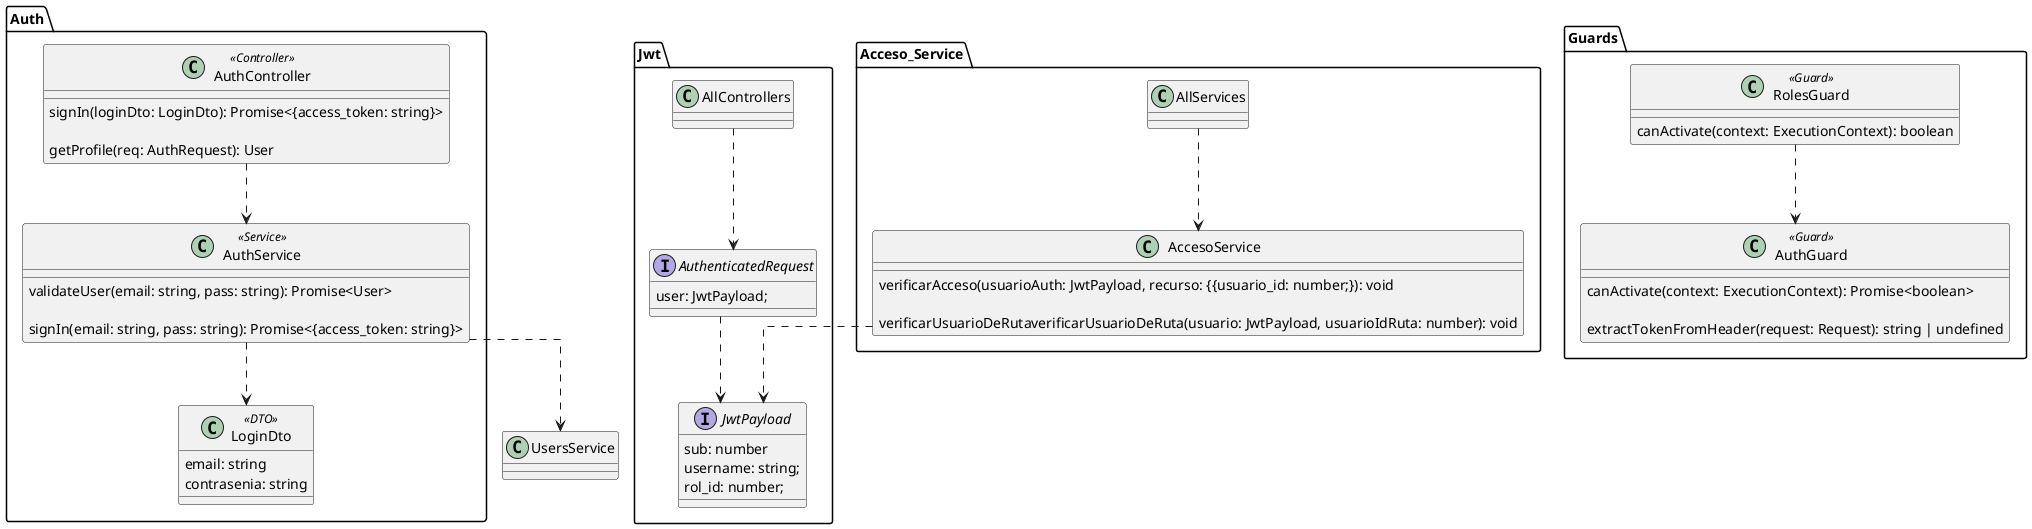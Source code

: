 @startuml AdoptAR

skinparam Linetype ortho

package Jwt {

    class AllControllers{

    }

    interface JwtPayload {
        sub: number
        username: string;
        rol_id: number;
    }

    interface AuthenticatedRequest {
        user: JwtPayload;
    }
}

package Acceso_Service{

    class AllServices {

    }

    class AccesoService{

    verificarAcceso(usuarioAuth: JwtPayload, recurso: {{usuario_id: number;}): void    

    verificarUsuarioDeRutaverificarUsuarioDeRuta(usuario: JwtPayload, usuarioIdRuta: number): void

    }

}

package Guards {
    class AuthGuard <<Guard>> {

        canActivate(context: ExecutionContext): Promise<boolean>

        extractTokenFromHeader(request: Request): string | undefined
    }

    class RolesGuard <<Guard>> {

        canActivate(context: ExecutionContext): boolean
    }
}

package Auth {

    class AuthService <<Service>> {
        validateUser(email: string, pass: string): Promise<User>

        signIn(email: string, pass: string): Promise<{access_token: string}>

    }

    class AuthController <<Controller>> {

        signIn(loginDto: LoginDto): Promise<{access_token: string}>

        getProfile(req: AuthRequest): User
    }

    class LoginDto <<DTO>> {
    email: string
    contrasenia: string
    }
}





/' Relaciones '/
AuthController ..> AuthService 
AuthService ..> LoginDto
AuthService ..> UsersService

AuthenticatedRequest ..> JwtPayload

AllServices ..> AccesoService
AllControllers ..> AuthenticatedRequest
AccesoService ..> JwtPayload

RolesGuard ..> AuthGuard
@enduml